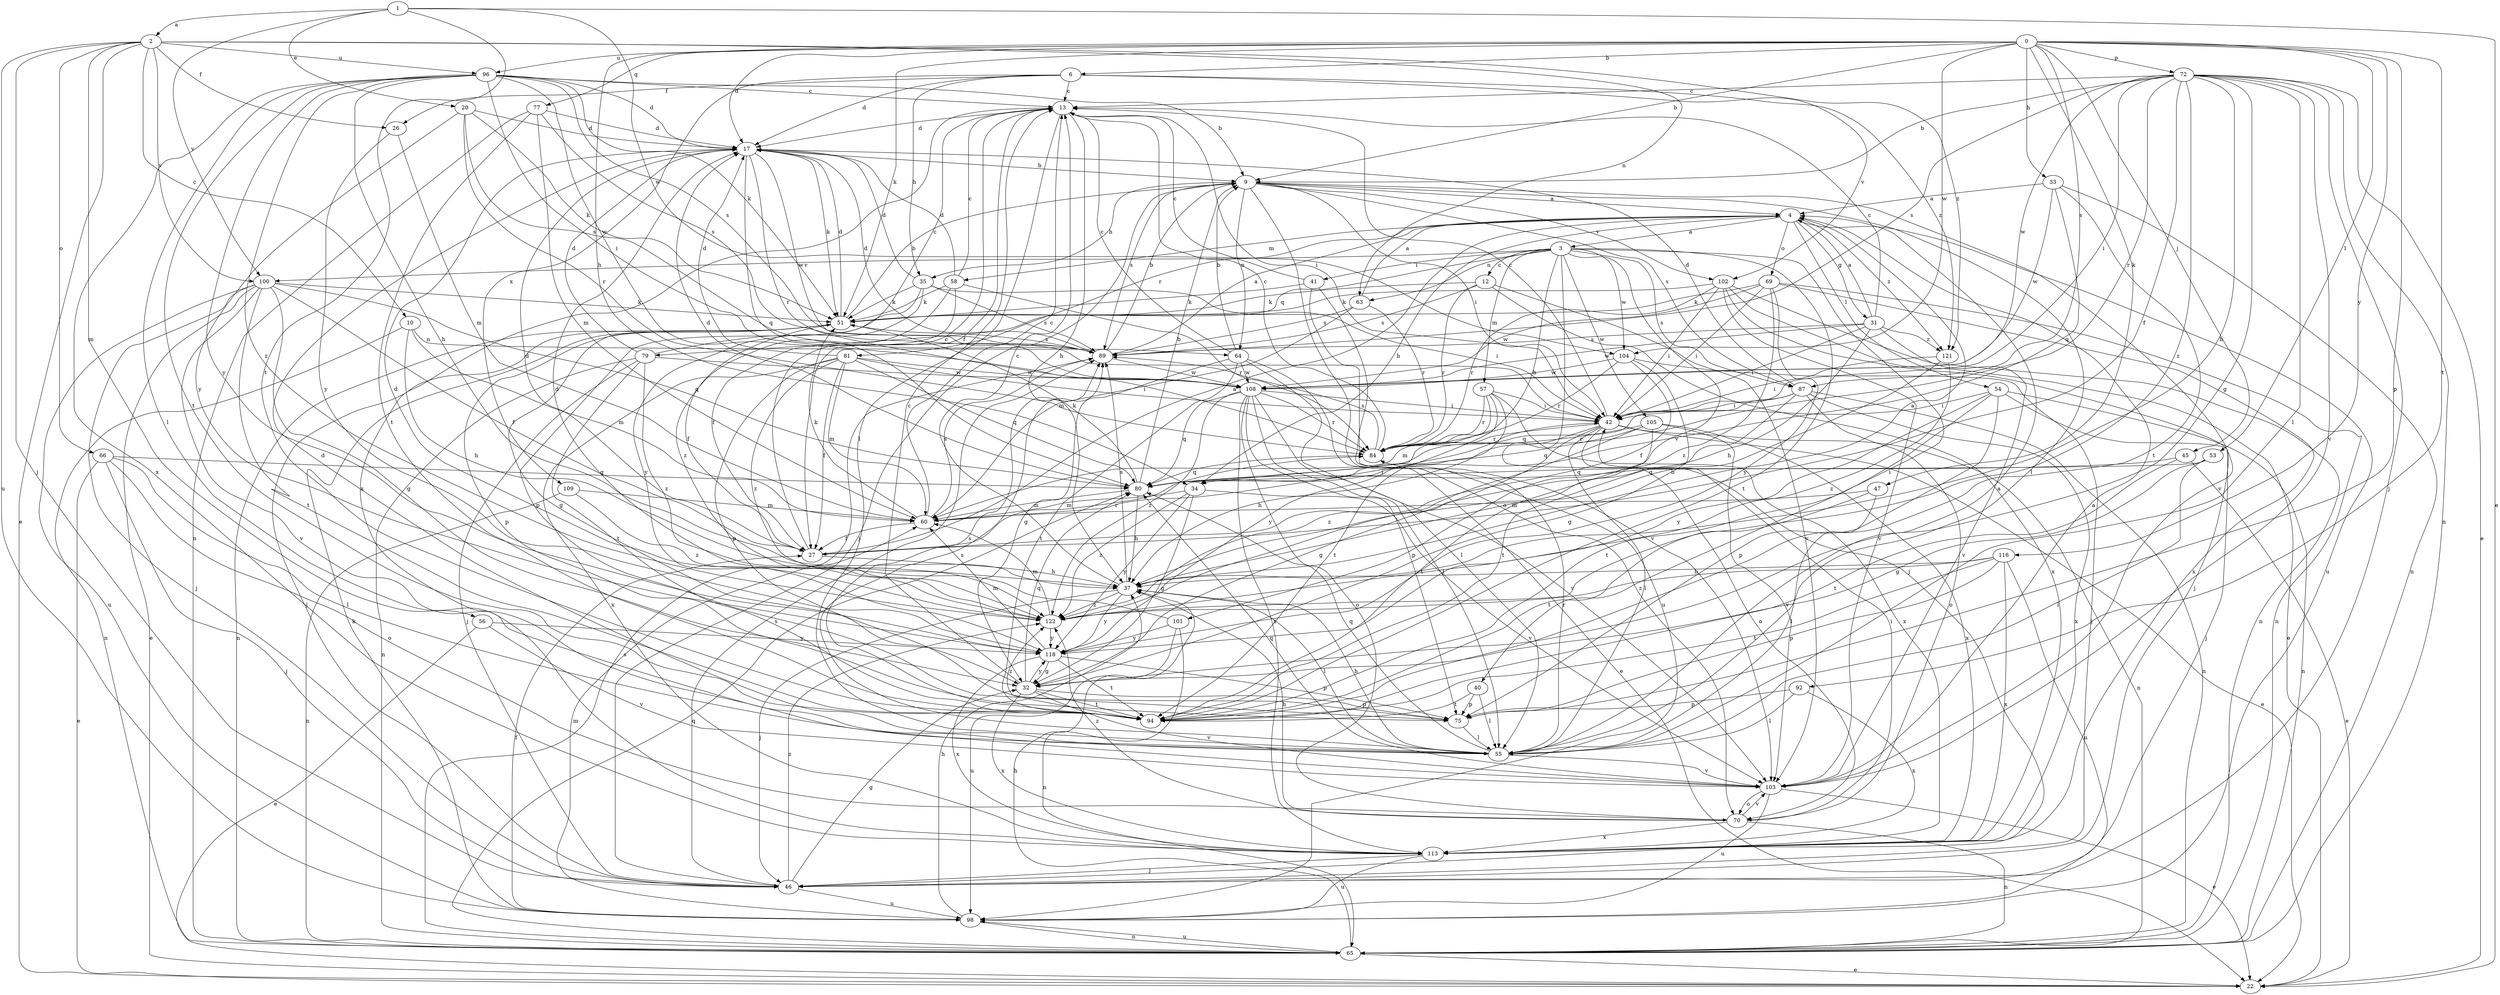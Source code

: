 strict digraph  {
0;
1;
2;
3;
4;
6;
9;
10;
12;
13;
17;
20;
22;
26;
27;
31;
32;
33;
34;
35;
37;
40;
41;
42;
45;
46;
47;
51;
53;
54;
55;
56;
57;
58;
60;
63;
64;
65;
66;
69;
70;
72;
75;
77;
79;
80;
81;
84;
87;
89;
92;
94;
96;
98;
100;
101;
102;
103;
104;
105;
108;
109;
113;
116;
118;
121;
122;
0 -> 6  [label=b];
0 -> 9  [label=b];
0 -> 17  [label=d];
0 -> 33  [label=h];
0 -> 34  [label=h];
0 -> 45  [label=j];
0 -> 47  [label=k];
0 -> 51  [label=k];
0 -> 53  [label=l];
0 -> 72  [label=p];
0 -> 75  [label=p];
0 -> 77  [label=q];
0 -> 87  [label=s];
0 -> 92  [label=t];
0 -> 96  [label=u];
0 -> 104  [label=w];
0 -> 116  [label=y];
1 -> 2  [label=a];
1 -> 20  [label=e];
1 -> 22  [label=e];
1 -> 94  [label=t];
1 -> 100  [label=v];
1 -> 104  [label=w];
2 -> 10  [label=c];
2 -> 22  [label=e];
2 -> 26  [label=f];
2 -> 46  [label=j];
2 -> 56  [label=m];
2 -> 63  [label=n];
2 -> 66  [label=o];
2 -> 96  [label=u];
2 -> 98  [label=u];
2 -> 100  [label=v];
2 -> 121  [label=z];
3 -> 12  [label=c];
3 -> 34  [label=h];
3 -> 40  [label=i];
3 -> 41  [label=i];
3 -> 46  [label=j];
3 -> 57  [label=m];
3 -> 63  [label=n];
3 -> 79  [label=q];
3 -> 87  [label=s];
3 -> 94  [label=t];
3 -> 100  [label=v];
3 -> 101  [label=v];
3 -> 104  [label=w];
3 -> 105  [label=w];
4 -> 3  [label=a];
4 -> 31  [label=g];
4 -> 34  [label=h];
4 -> 54  [label=l];
4 -> 58  [label=m];
4 -> 69  [label=o];
4 -> 81  [label=r];
4 -> 98  [label=u];
4 -> 121  [label=z];
6 -> 13  [label=c];
6 -> 17  [label=d];
6 -> 26  [label=f];
6 -> 35  [label=h];
6 -> 102  [label=v];
6 -> 109  [label=x];
6 -> 121  [label=z];
9 -> 4  [label=a];
9 -> 35  [label=h];
9 -> 42  [label=i];
9 -> 46  [label=j];
9 -> 55  [label=l];
9 -> 64  [label=n];
9 -> 70  [label=o];
9 -> 87  [label=s];
9 -> 89  [label=s];
9 -> 102  [label=v];
9 -> 103  [label=v];
10 -> 37  [label=h];
10 -> 60  [label=m];
10 -> 64  [label=n];
10 -> 65  [label=n];
12 -> 51  [label=k];
12 -> 84  [label=r];
12 -> 89  [label=s];
12 -> 103  [label=v];
12 -> 113  [label=x];
13 -> 17  [label=d];
13 -> 27  [label=f];
13 -> 37  [label=h];
13 -> 42  [label=i];
13 -> 55  [label=l];
13 -> 113  [label=x];
17 -> 9  [label=b];
17 -> 51  [label=k];
17 -> 80  [label=q];
17 -> 84  [label=r];
17 -> 108  [label=w];
20 -> 17  [label=d];
20 -> 51  [label=k];
20 -> 84  [label=r];
20 -> 89  [label=s];
20 -> 118  [label=y];
26 -> 60  [label=m];
26 -> 118  [label=y];
27 -> 4  [label=a];
27 -> 13  [label=c];
27 -> 17  [label=d];
27 -> 37  [label=h];
27 -> 84  [label=r];
31 -> 4  [label=a];
31 -> 13  [label=c];
31 -> 37  [label=h];
31 -> 42  [label=i];
31 -> 89  [label=s];
31 -> 103  [label=v];
31 -> 108  [label=w];
31 -> 121  [label=z];
32 -> 13  [label=c];
32 -> 75  [label=p];
32 -> 80  [label=q];
32 -> 94  [label=t];
32 -> 103  [label=v];
32 -> 113  [label=x];
32 -> 118  [label=y];
33 -> 4  [label=a];
33 -> 65  [label=n];
33 -> 80  [label=q];
33 -> 94  [label=t];
33 -> 108  [label=w];
34 -> 32  [label=g];
34 -> 60  [label=m];
34 -> 103  [label=v];
34 -> 118  [label=y];
34 -> 122  [label=z];
35 -> 17  [label=d];
35 -> 42  [label=i];
35 -> 51  [label=k];
35 -> 75  [label=p];
35 -> 89  [label=s];
35 -> 118  [label=y];
37 -> 4  [label=a];
37 -> 13  [label=c];
37 -> 46  [label=j];
37 -> 55  [label=l];
37 -> 89  [label=s];
37 -> 118  [label=y];
37 -> 122  [label=z];
40 -> 55  [label=l];
40 -> 75  [label=p];
40 -> 94  [label=t];
41 -> 13  [label=c];
41 -> 51  [label=k];
41 -> 98  [label=u];
41 -> 103  [label=v];
42 -> 13  [label=c];
42 -> 22  [label=e];
42 -> 32  [label=g];
42 -> 37  [label=h];
42 -> 55  [label=l];
42 -> 65  [label=n];
42 -> 70  [label=o];
42 -> 84  [label=r];
45 -> 22  [label=e];
45 -> 80  [label=q];
45 -> 94  [label=t];
46 -> 32  [label=g];
46 -> 89  [label=s];
46 -> 98  [label=u];
46 -> 122  [label=z];
47 -> 55  [label=l];
47 -> 60  [label=m];
47 -> 94  [label=t];
51 -> 9  [label=b];
51 -> 17  [label=d];
51 -> 27  [label=f];
51 -> 32  [label=g];
51 -> 46  [label=j];
51 -> 65  [label=n];
51 -> 75  [label=p];
51 -> 89  [label=s];
53 -> 32  [label=g];
53 -> 55  [label=l];
53 -> 80  [label=q];
54 -> 42  [label=i];
54 -> 46  [label=j];
54 -> 65  [label=n];
54 -> 75  [label=p];
54 -> 94  [label=t];
54 -> 118  [label=y];
55 -> 4  [label=a];
55 -> 17  [label=d];
55 -> 37  [label=h];
55 -> 80  [label=q];
55 -> 84  [label=r];
55 -> 89  [label=s];
55 -> 103  [label=v];
56 -> 22  [label=e];
56 -> 103  [label=v];
56 -> 118  [label=y];
57 -> 42  [label=i];
57 -> 60  [label=m];
57 -> 84  [label=r];
57 -> 94  [label=t];
57 -> 113  [label=x];
57 -> 118  [label=y];
58 -> 13  [label=c];
58 -> 17  [label=d];
58 -> 27  [label=f];
58 -> 51  [label=k];
58 -> 84  [label=r];
58 -> 122  [label=z];
60 -> 13  [label=c];
60 -> 27  [label=f];
60 -> 42  [label=i];
60 -> 51  [label=k];
60 -> 89  [label=s];
63 -> 4  [label=a];
63 -> 60  [label=m];
63 -> 84  [label=r];
63 -> 89  [label=s];
64 -> 9  [label=b];
64 -> 13  [label=c];
64 -> 22  [label=e];
64 -> 32  [label=g];
64 -> 55  [label=l];
64 -> 94  [label=t];
64 -> 108  [label=w];
65 -> 22  [label=e];
65 -> 37  [label=h];
65 -> 80  [label=q];
65 -> 89  [label=s];
65 -> 98  [label=u];
66 -> 22  [label=e];
66 -> 46  [label=j];
66 -> 55  [label=l];
66 -> 70  [label=o];
66 -> 80  [label=q];
69 -> 42  [label=i];
69 -> 51  [label=k];
69 -> 65  [label=n];
69 -> 108  [label=w];
69 -> 113  [label=x];
69 -> 118  [label=y];
69 -> 122  [label=z];
70 -> 37  [label=h];
70 -> 42  [label=i];
70 -> 65  [label=n];
70 -> 103  [label=v];
70 -> 113  [label=x];
70 -> 122  [label=z];
72 -> 9  [label=b];
72 -> 13  [label=c];
72 -> 22  [label=e];
72 -> 27  [label=f];
72 -> 32  [label=g];
72 -> 37  [label=h];
72 -> 42  [label=i];
72 -> 46  [label=j];
72 -> 55  [label=l];
72 -> 65  [label=n];
72 -> 84  [label=r];
72 -> 89  [label=s];
72 -> 103  [label=v];
72 -> 108  [label=w];
72 -> 122  [label=z];
75 -> 55  [label=l];
77 -> 17  [label=d];
77 -> 60  [label=m];
77 -> 65  [label=n];
77 -> 89  [label=s];
77 -> 94  [label=t];
79 -> 13  [label=c];
79 -> 17  [label=d];
79 -> 46  [label=j];
79 -> 65  [label=n];
79 -> 94  [label=t];
79 -> 108  [label=w];
79 -> 122  [label=z];
80 -> 9  [label=b];
80 -> 17  [label=d];
80 -> 37  [label=h];
80 -> 51  [label=k];
80 -> 60  [label=m];
81 -> 17  [label=d];
81 -> 27  [label=f];
81 -> 42  [label=i];
81 -> 60  [label=m];
81 -> 75  [label=p];
81 -> 80  [label=q];
81 -> 108  [label=w];
81 -> 113  [label=x];
81 -> 122  [label=z];
84 -> 13  [label=c];
84 -> 80  [label=q];
84 -> 89  [label=s];
87 -> 17  [label=d];
87 -> 42  [label=i];
87 -> 65  [label=n];
87 -> 70  [label=o];
87 -> 80  [label=q];
87 -> 94  [label=t];
87 -> 113  [label=x];
89 -> 4  [label=a];
89 -> 9  [label=b];
89 -> 17  [label=d];
89 -> 108  [label=w];
92 -> 55  [label=l];
92 -> 75  [label=p];
92 -> 113  [label=x];
94 -> 89  [label=s];
94 -> 122  [label=z];
96 -> 9  [label=b];
96 -> 13  [label=c];
96 -> 17  [label=d];
96 -> 37  [label=h];
96 -> 42  [label=i];
96 -> 51  [label=k];
96 -> 55  [label=l];
96 -> 89  [label=s];
96 -> 94  [label=t];
96 -> 108  [label=w];
96 -> 113  [label=x];
96 -> 118  [label=y];
96 -> 122  [label=z];
98 -> 27  [label=f];
98 -> 37  [label=h];
98 -> 51  [label=k];
98 -> 60  [label=m];
98 -> 65  [label=n];
100 -> 22  [label=e];
100 -> 27  [label=f];
100 -> 32  [label=g];
100 -> 46  [label=j];
100 -> 51  [label=k];
100 -> 80  [label=q];
100 -> 94  [label=t];
100 -> 98  [label=u];
100 -> 103  [label=v];
101 -> 17  [label=d];
101 -> 65  [label=n];
101 -> 98  [label=u];
101 -> 118  [label=y];
102 -> 22  [label=e];
102 -> 42  [label=i];
102 -> 46  [label=j];
102 -> 51  [label=k];
102 -> 65  [label=n];
102 -> 84  [label=r];
102 -> 103  [label=v];
103 -> 4  [label=a];
103 -> 22  [label=e];
103 -> 70  [label=o];
103 -> 80  [label=q];
103 -> 98  [label=u];
104 -> 27  [label=f];
104 -> 32  [label=g];
104 -> 46  [label=j];
104 -> 84  [label=r];
104 -> 108  [label=w];
105 -> 80  [label=q];
105 -> 84  [label=r];
105 -> 94  [label=t];
105 -> 103  [label=v];
105 -> 113  [label=x];
105 -> 122  [label=z];
108 -> 42  [label=i];
108 -> 55  [label=l];
108 -> 70  [label=o];
108 -> 75  [label=p];
108 -> 80  [label=q];
108 -> 84  [label=r];
108 -> 103  [label=v];
108 -> 113  [label=x];
108 -> 122  [label=z];
109 -> 60  [label=m];
109 -> 65  [label=n];
109 -> 122  [label=z];
113 -> 46  [label=j];
113 -> 98  [label=u];
116 -> 37  [label=h];
116 -> 75  [label=p];
116 -> 94  [label=t];
116 -> 98  [label=u];
116 -> 113  [label=x];
116 -> 122  [label=z];
118 -> 32  [label=g];
118 -> 60  [label=m];
118 -> 75  [label=p];
118 -> 94  [label=t];
118 -> 113  [label=x];
121 -> 37  [label=h];
121 -> 42  [label=i];
121 -> 122  [label=z];
122 -> 17  [label=d];
122 -> 60  [label=m];
122 -> 118  [label=y];
}
